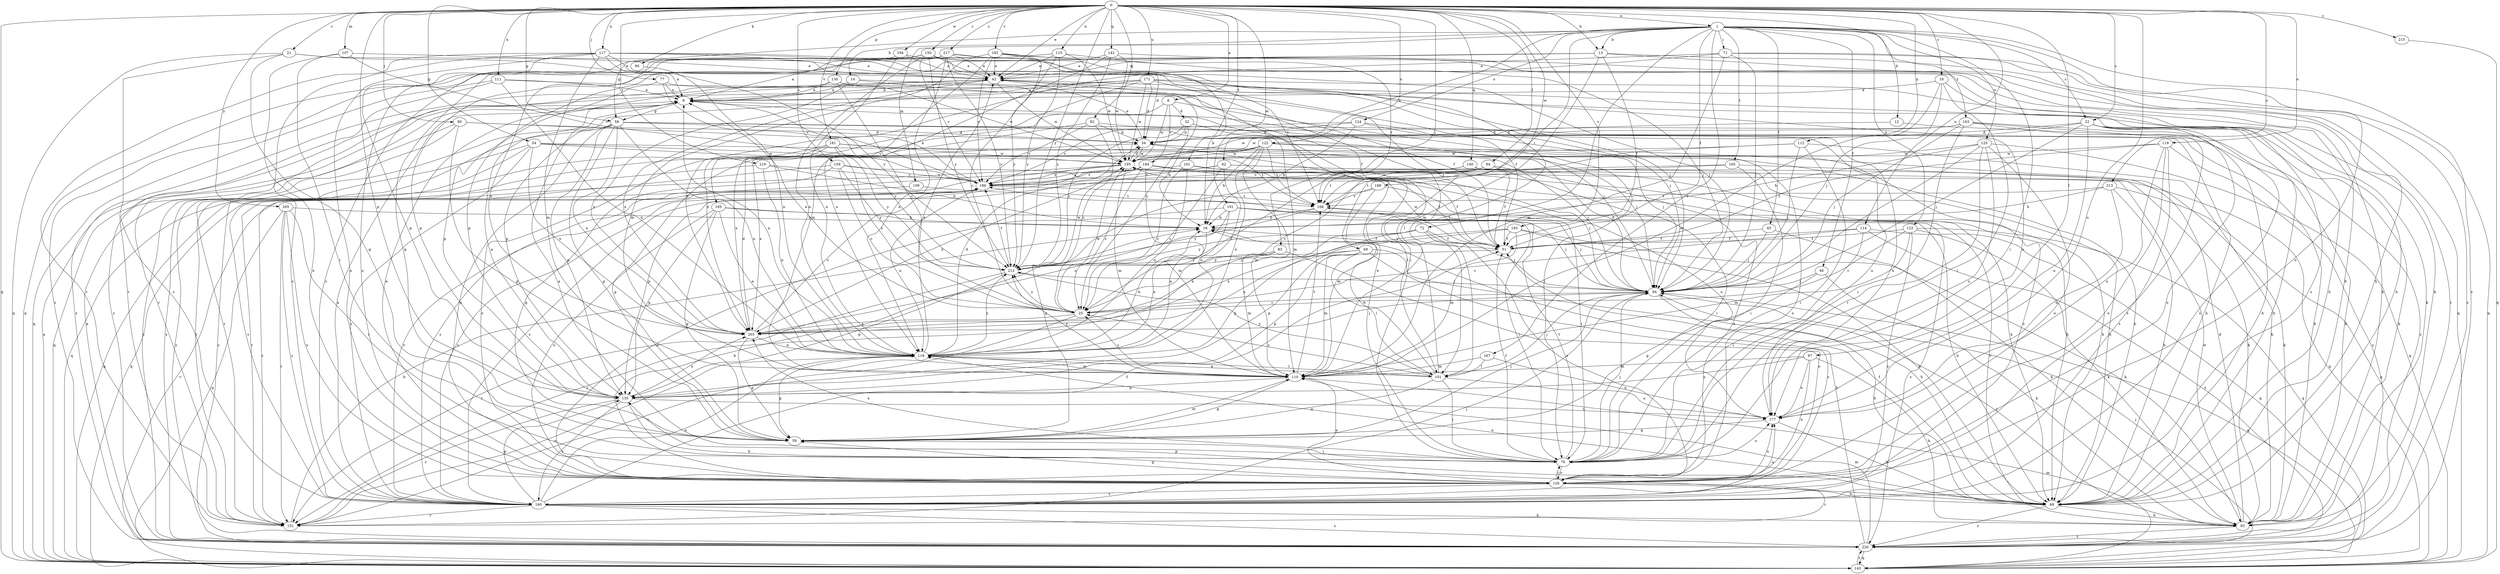strict digraph  {
0;
1;
6;
8;
12;
13;
14;
16;
18;
21;
22;
25;
32;
34;
42;
45;
46;
51;
54;
58;
59;
62;
68;
69;
71;
72;
76;
77;
80;
82;
83;
84;
90;
93;
94;
97;
101;
107;
109;
110;
111;
112;
114;
115;
117;
118;
119;
122;
123;
124;
125;
126;
130;
135;
140;
142;
143;
150;
151;
159;
160;
161;
163;
165;
167;
168;
171;
177;
181;
182;
183;
184;
185;
186;
188;
191;
194;
195;
203;
205;
212;
213;
215;
217;
219;
220;
0 -> 1  [label=a];
0 -> 6  [label=a];
0 -> 12  [label=b];
0 -> 13  [label=b];
0 -> 18  [label=c];
0 -> 21  [label=c];
0 -> 22  [label=c];
0 -> 42  [label=e];
0 -> 54  [label=g];
0 -> 58  [label=g];
0 -> 77  [label=j];
0 -> 80  [label=j];
0 -> 82  [label=j];
0 -> 83  [label=j];
0 -> 90  [label=k];
0 -> 94  [label=l];
0 -> 97  [label=l];
0 -> 107  [label=m];
0 -> 111  [label=n];
0 -> 112  [label=n];
0 -> 114  [label=n];
0 -> 115  [label=n];
0 -> 117  [label=n];
0 -> 119  [label=o];
0 -> 122  [label=o];
0 -> 130  [label=p];
0 -> 135  [label=p];
0 -> 140  [label=q];
0 -> 142  [label=q];
0 -> 143  [label=q];
0 -> 150  [label=r];
0 -> 159  [label=s];
0 -> 161  [label=t];
0 -> 171  [label=u];
0 -> 177  [label=u];
0 -> 181  [label=v];
0 -> 182  [label=v];
0 -> 183  [label=v];
0 -> 188  [label=w];
0 -> 191  [label=w];
0 -> 194  [label=w];
0 -> 205  [label=y];
0 -> 212  [label=y];
0 -> 213  [label=z];
0 -> 215  [label=z];
0 -> 217  [label=z];
0 -> 219  [label=z];
1 -> 13  [label=b];
1 -> 14  [label=b];
1 -> 22  [label=c];
1 -> 45  [label=f];
1 -> 46  [label=f];
1 -> 51  [label=f];
1 -> 58  [label=g];
1 -> 62  [label=h];
1 -> 69  [label=i];
1 -> 71  [label=i];
1 -> 72  [label=i];
1 -> 76  [label=i];
1 -> 109  [label=m];
1 -> 123  [label=o];
1 -> 124  [label=o];
1 -> 125  [label=o];
1 -> 126  [label=o];
1 -> 163  [label=t];
1 -> 165  [label=t];
1 -> 167  [label=t];
1 -> 220  [label=z];
6 -> 32  [label=d];
6 -> 76  [label=i];
6 -> 184  [label=v];
6 -> 185  [label=v];
6 -> 195  [label=w];
8 -> 58  [label=g];
8 -> 84  [label=j];
12 -> 34  [label=d];
12 -> 93  [label=k];
13 -> 42  [label=e];
13 -> 51  [label=f];
13 -> 110  [label=m];
13 -> 135  [label=p];
13 -> 143  [label=q];
13 -> 220  [label=z];
14 -> 8  [label=a];
14 -> 25  [label=c];
14 -> 68  [label=h];
14 -> 203  [label=x];
16 -> 51  [label=f];
16 -> 118  [label=n];
18 -> 8  [label=a];
18 -> 76  [label=i];
18 -> 84  [label=j];
18 -> 110  [label=m];
18 -> 160  [label=s];
21 -> 42  [label=e];
21 -> 59  [label=g];
21 -> 84  [label=j];
21 -> 143  [label=q];
21 -> 151  [label=r];
22 -> 34  [label=d];
22 -> 68  [label=h];
22 -> 84  [label=j];
22 -> 93  [label=k];
22 -> 126  [label=o];
22 -> 160  [label=s];
22 -> 177  [label=u];
22 -> 195  [label=w];
25 -> 8  [label=a];
25 -> 151  [label=r];
25 -> 195  [label=w];
25 -> 203  [label=x];
25 -> 212  [label=y];
32 -> 16  [label=b];
32 -> 34  [label=d];
32 -> 110  [label=m];
32 -> 212  [label=y];
34 -> 42  [label=e];
34 -> 101  [label=l];
34 -> 195  [label=w];
42 -> 8  [label=a];
42 -> 68  [label=h];
42 -> 84  [label=j];
42 -> 151  [label=r];
42 -> 195  [label=w];
42 -> 203  [label=x];
45 -> 51  [label=f];
45 -> 84  [label=j];
45 -> 93  [label=k];
46 -> 59  [label=g];
46 -> 84  [label=j];
46 -> 93  [label=k];
51 -> 195  [label=w];
51 -> 212  [label=y];
54 -> 84  [label=j];
54 -> 151  [label=r];
54 -> 160  [label=s];
54 -> 168  [label=t];
54 -> 195  [label=w];
54 -> 203  [label=x];
54 -> 220  [label=z];
58 -> 34  [label=d];
58 -> 59  [label=g];
58 -> 68  [label=h];
58 -> 84  [label=j];
58 -> 118  [label=n];
58 -> 126  [label=o];
58 -> 135  [label=p];
58 -> 151  [label=r];
58 -> 177  [label=u];
58 -> 203  [label=x];
58 -> 220  [label=z];
59 -> 76  [label=i];
59 -> 84  [label=j];
59 -> 110  [label=m];
62 -> 25  [label=c];
62 -> 68  [label=h];
62 -> 118  [label=n];
62 -> 135  [label=p];
62 -> 143  [label=q];
62 -> 186  [label=v];
68 -> 51  [label=f];
68 -> 93  [label=k];
68 -> 118  [label=n];
68 -> 135  [label=p];
68 -> 220  [label=z];
69 -> 68  [label=h];
69 -> 101  [label=l];
69 -> 110  [label=m];
69 -> 135  [label=p];
69 -> 160  [label=s];
69 -> 203  [label=x];
69 -> 212  [label=y];
71 -> 42  [label=e];
71 -> 84  [label=j];
71 -> 110  [label=m];
71 -> 143  [label=q];
71 -> 203  [label=x];
71 -> 220  [label=z];
72 -> 51  [label=f];
72 -> 84  [label=j];
72 -> 126  [label=o];
72 -> 135  [label=p];
72 -> 203  [label=x];
72 -> 212  [label=y];
76 -> 8  [label=a];
76 -> 42  [label=e];
76 -> 51  [label=f];
76 -> 84  [label=j];
76 -> 126  [label=o];
76 -> 168  [label=t];
76 -> 177  [label=u];
76 -> 203  [label=x];
77 -> 8  [label=a];
77 -> 51  [label=f];
77 -> 135  [label=p];
77 -> 186  [label=v];
80 -> 34  [label=d];
80 -> 59  [label=g];
80 -> 143  [label=q];
80 -> 212  [label=y];
80 -> 220  [label=z];
82 -> 25  [label=c];
82 -> 34  [label=d];
82 -> 93  [label=k];
82 -> 186  [label=v];
82 -> 203  [label=x];
83 -> 110  [label=m];
83 -> 126  [label=o];
83 -> 151  [label=r];
83 -> 212  [label=y];
84 -> 25  [label=c];
84 -> 34  [label=d];
84 -> 68  [label=h];
84 -> 143  [label=q];
90 -> 118  [label=n];
93 -> 34  [label=d];
93 -> 84  [label=j];
93 -> 186  [label=v];
93 -> 195  [label=w];
93 -> 220  [label=z];
94 -> 25  [label=c];
94 -> 76  [label=i];
94 -> 126  [label=o];
94 -> 168  [label=t];
94 -> 186  [label=v];
97 -> 93  [label=k];
97 -> 110  [label=m];
97 -> 126  [label=o];
97 -> 135  [label=p];
97 -> 177  [label=u];
101 -> 8  [label=a];
101 -> 16  [label=b];
101 -> 25  [label=c];
101 -> 59  [label=g];
101 -> 76  [label=i];
101 -> 84  [label=j];
101 -> 118  [label=n];
101 -> 177  [label=u];
101 -> 212  [label=y];
107 -> 42  [label=e];
107 -> 76  [label=i];
107 -> 126  [label=o];
107 -> 186  [label=v];
109 -> 151  [label=r];
109 -> 168  [label=t];
110 -> 25  [label=c];
110 -> 59  [label=g];
110 -> 126  [label=o];
110 -> 135  [label=p];
110 -> 168  [label=t];
110 -> 212  [label=y];
111 -> 8  [label=a];
111 -> 51  [label=f];
111 -> 118  [label=n];
111 -> 143  [label=q];
111 -> 160  [label=s];
112 -> 76  [label=i];
112 -> 84  [label=j];
112 -> 93  [label=k];
112 -> 168  [label=t];
112 -> 195  [label=w];
114 -> 25  [label=c];
114 -> 51  [label=f];
114 -> 76  [label=i];
114 -> 143  [label=q];
114 -> 220  [label=z];
115 -> 25  [label=c];
115 -> 42  [label=e];
115 -> 59  [label=g];
115 -> 168  [label=t];
115 -> 195  [label=w];
115 -> 212  [label=y];
115 -> 220  [label=z];
117 -> 8  [label=a];
117 -> 34  [label=d];
117 -> 42  [label=e];
117 -> 76  [label=i];
117 -> 110  [label=m];
117 -> 126  [label=o];
117 -> 135  [label=p];
117 -> 151  [label=r];
117 -> 160  [label=s];
117 -> 212  [label=y];
118 -> 8  [label=a];
118 -> 16  [label=b];
118 -> 34  [label=d];
118 -> 42  [label=e];
118 -> 59  [label=g];
118 -> 101  [label=l];
118 -> 110  [label=m];
118 -> 212  [label=y];
119 -> 51  [label=f];
119 -> 126  [label=o];
119 -> 160  [label=s];
119 -> 177  [label=u];
119 -> 195  [label=w];
119 -> 220  [label=z];
122 -> 16  [label=b];
122 -> 59  [label=g];
122 -> 110  [label=m];
122 -> 118  [label=n];
122 -> 126  [label=o];
122 -> 160  [label=s];
122 -> 168  [label=t];
122 -> 195  [label=w];
122 -> 203  [label=x];
123 -> 25  [label=c];
123 -> 51  [label=f];
123 -> 93  [label=k];
123 -> 110  [label=m];
123 -> 143  [label=q];
123 -> 160  [label=s];
124 -> 16  [label=b];
124 -> 34  [label=d];
124 -> 84  [label=j];
124 -> 177  [label=u];
124 -> 186  [label=v];
125 -> 16  [label=b];
125 -> 76  [label=i];
125 -> 84  [label=j];
125 -> 126  [label=o];
125 -> 143  [label=q];
125 -> 177  [label=u];
125 -> 195  [label=w];
126 -> 16  [label=b];
126 -> 42  [label=e];
126 -> 59  [label=g];
126 -> 68  [label=h];
126 -> 76  [label=i];
126 -> 151  [label=r];
126 -> 160  [label=s];
126 -> 177  [label=u];
130 -> 8  [label=a];
130 -> 25  [label=c];
130 -> 51  [label=f];
130 -> 195  [label=w];
130 -> 220  [label=z];
135 -> 8  [label=a];
135 -> 68  [label=h];
135 -> 151  [label=r];
135 -> 160  [label=s];
135 -> 177  [label=u];
135 -> 203  [label=x];
140 -> 25  [label=c];
140 -> 51  [label=f];
140 -> 93  [label=k];
140 -> 186  [label=v];
142 -> 42  [label=e];
142 -> 68  [label=h];
142 -> 110  [label=m];
142 -> 195  [label=w];
142 -> 212  [label=y];
143 -> 8  [label=a];
143 -> 110  [label=m];
143 -> 186  [label=v];
143 -> 220  [label=z];
150 -> 8  [label=a];
150 -> 42  [label=e];
150 -> 84  [label=j];
150 -> 93  [label=k];
150 -> 118  [label=n];
150 -> 186  [label=v];
150 -> 203  [label=x];
150 -> 212  [label=y];
151 -> 16  [label=b];
151 -> 84  [label=j];
151 -> 118  [label=n];
159 -> 25  [label=c];
159 -> 59  [label=g];
159 -> 68  [label=h];
159 -> 160  [label=s];
159 -> 186  [label=v];
159 -> 212  [label=y];
160 -> 8  [label=a];
160 -> 51  [label=f];
160 -> 93  [label=k];
160 -> 118  [label=n];
160 -> 135  [label=p];
160 -> 151  [label=r];
160 -> 177  [label=u];
160 -> 186  [label=v];
160 -> 220  [label=z];
161 -> 25  [label=c];
161 -> 51  [label=f];
161 -> 68  [label=h];
161 -> 118  [label=n];
161 -> 186  [label=v];
163 -> 34  [label=d];
163 -> 68  [label=h];
163 -> 76  [label=i];
163 -> 84  [label=j];
163 -> 160  [label=s];
163 -> 195  [label=w];
163 -> 220  [label=z];
165 -> 76  [label=i];
165 -> 93  [label=k];
165 -> 168  [label=t];
165 -> 186  [label=v];
167 -> 101  [label=l];
167 -> 110  [label=m];
167 -> 177  [label=u];
168 -> 16  [label=b];
168 -> 84  [label=j];
168 -> 212  [label=y];
171 -> 8  [label=a];
171 -> 34  [label=d];
171 -> 93  [label=k];
171 -> 101  [label=l];
171 -> 135  [label=p];
171 -> 177  [label=u];
171 -> 195  [label=w];
171 -> 203  [label=x];
171 -> 220  [label=z];
177 -> 59  [label=g];
177 -> 68  [label=h];
181 -> 25  [label=c];
181 -> 68  [label=h];
181 -> 126  [label=o];
181 -> 143  [label=q];
181 -> 195  [label=w];
181 -> 212  [label=y];
181 -> 220  [label=z];
182 -> 16  [label=b];
182 -> 42  [label=e];
182 -> 84  [label=j];
182 -> 93  [label=k];
182 -> 110  [label=m];
182 -> 118  [label=n];
182 -> 186  [label=v];
182 -> 212  [label=y];
183 -> 51  [label=f];
183 -> 68  [label=h];
183 -> 93  [label=k];
183 -> 110  [label=m];
183 -> 135  [label=p];
183 -> 203  [label=x];
184 -> 25  [label=c];
184 -> 51  [label=f];
184 -> 68  [label=h];
184 -> 84  [label=j];
184 -> 110  [label=m];
184 -> 151  [label=r];
184 -> 160  [label=s];
184 -> 186  [label=v];
184 -> 203  [label=x];
185 -> 16  [label=b];
185 -> 59  [label=g];
185 -> 68  [label=h];
185 -> 118  [label=n];
185 -> 126  [label=o];
185 -> 135  [label=p];
186 -> 8  [label=a];
186 -> 118  [label=n];
186 -> 160  [label=s];
186 -> 168  [label=t];
188 -> 59  [label=g];
188 -> 76  [label=i];
188 -> 110  [label=m];
188 -> 168  [label=t];
191 -> 16  [label=b];
191 -> 76  [label=i];
191 -> 84  [label=j];
191 -> 118  [label=n];
191 -> 126  [label=o];
191 -> 203  [label=x];
191 -> 220  [label=z];
194 -> 42  [label=e];
194 -> 101  [label=l];
194 -> 118  [label=n];
194 -> 126  [label=o];
195 -> 34  [label=d];
195 -> 110  [label=m];
195 -> 143  [label=q];
195 -> 160  [label=s];
195 -> 177  [label=u];
195 -> 186  [label=v];
203 -> 34  [label=d];
203 -> 59  [label=g];
203 -> 84  [label=j];
203 -> 118  [label=n];
203 -> 186  [label=v];
205 -> 16  [label=b];
205 -> 76  [label=i];
205 -> 126  [label=o];
205 -> 143  [label=q];
205 -> 151  [label=r];
205 -> 160  [label=s];
212 -> 84  [label=j];
212 -> 135  [label=p];
212 -> 151  [label=r];
212 -> 186  [label=v];
212 -> 195  [label=w];
213 -> 16  [label=b];
213 -> 68  [label=h];
213 -> 143  [label=q];
213 -> 168  [label=t];
213 -> 177  [label=u];
215 -> 143  [label=q];
217 -> 42  [label=e];
217 -> 68  [label=h];
217 -> 118  [label=n];
217 -> 135  [label=p];
217 -> 143  [label=q];
217 -> 160  [label=s];
217 -> 168  [label=t];
217 -> 212  [label=y];
219 -> 16  [label=b];
219 -> 118  [label=n];
219 -> 143  [label=q];
219 -> 186  [label=v];
220 -> 8  [label=a];
220 -> 16  [label=b];
220 -> 84  [label=j];
220 -> 110  [label=m];
220 -> 143  [label=q];
}
